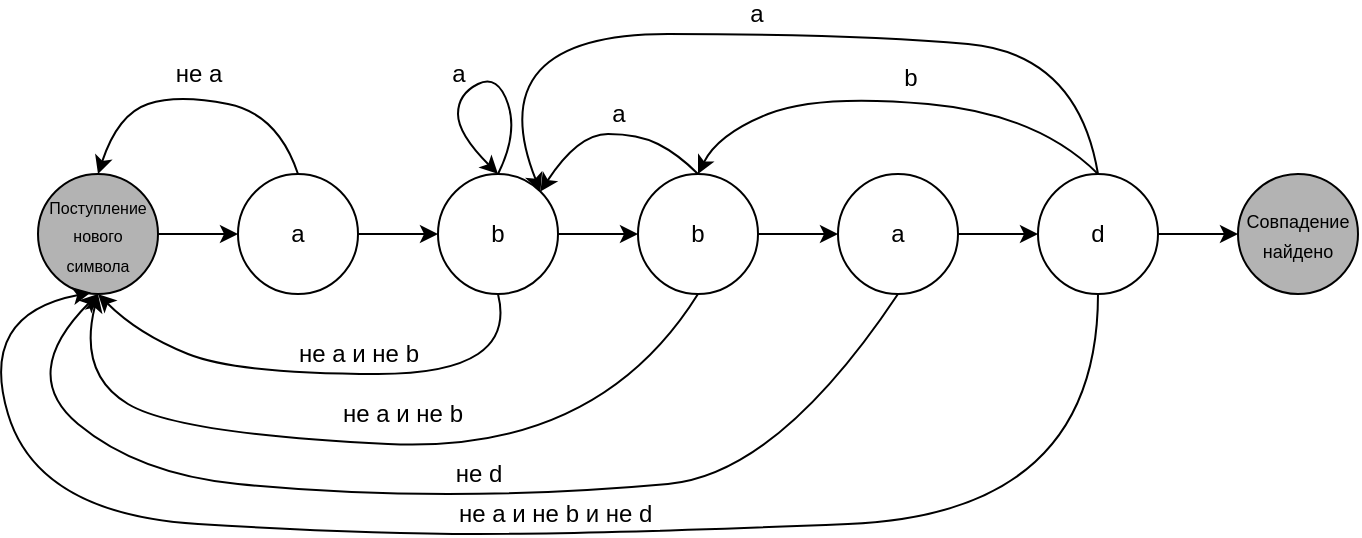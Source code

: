 <mxfile version="11.3.0" type="device" pages="2"><diagram id="tCJ_8_Zqfe4ubAILmlm9" name="Page-1"><mxGraphModel dx="805" dy="1543" grid="1" gridSize="10" guides="1" tooltips="1" connect="1" arrows="1" fold="1" page="1" pageScale="1" pageWidth="850" pageHeight="1100" math="0" shadow="0"><root><mxCell id="0"/><mxCell id="1" parent="0"/><mxCell id="I7-HyOups4w1cCX8c632-10" style="edgeStyle=orthogonalEdgeStyle;rounded=0;orthogonalLoop=1;jettySize=auto;html=1;entryX=0;entryY=0.5;entryDx=0;entryDy=0;" edge="1" parent="1" source="I7-HyOups4w1cCX8c632-3" target="I7-HyOups4w1cCX8c632-4"><mxGeometry relative="1" as="geometry"/></mxCell><mxCell id="I7-HyOups4w1cCX8c632-3" value="&lt;font style=&quot;font-size: 8px&quot;&gt;Поступление&lt;br&gt;нового&lt;br&gt;символа&lt;/font&gt;" style="ellipse;whiteSpace=wrap;html=1;aspect=fixed;fillColor=#B3B3B3;" vertex="1" parent="1"><mxGeometry x="40" y="40" width="60" height="60" as="geometry"/></mxCell><mxCell id="I7-HyOups4w1cCX8c632-11" style="edgeStyle=orthogonalEdgeStyle;rounded=0;orthogonalLoop=1;jettySize=auto;html=1;entryX=0;entryY=0.5;entryDx=0;entryDy=0;" edge="1" parent="1" source="I7-HyOups4w1cCX8c632-4" target="I7-HyOups4w1cCX8c632-5"><mxGeometry relative="1" as="geometry"/></mxCell><mxCell id="I7-HyOups4w1cCX8c632-4" value="a" style="ellipse;whiteSpace=wrap;html=1;aspect=fixed;" vertex="1" parent="1"><mxGeometry x="140" y="40" width="60" height="60" as="geometry"/></mxCell><mxCell id="I7-HyOups4w1cCX8c632-12" style="edgeStyle=orthogonalEdgeStyle;rounded=0;orthogonalLoop=1;jettySize=auto;html=1;entryX=0;entryY=0.5;entryDx=0;entryDy=0;" edge="1" parent="1" source="I7-HyOups4w1cCX8c632-5" target="I7-HyOups4w1cCX8c632-6"><mxGeometry relative="1" as="geometry"/></mxCell><mxCell id="I7-HyOups4w1cCX8c632-5" value="b" style="ellipse;whiteSpace=wrap;html=1;aspect=fixed;" vertex="1" parent="1"><mxGeometry x="240" y="40" width="60" height="60" as="geometry"/></mxCell><mxCell id="I7-HyOups4w1cCX8c632-13" style="edgeStyle=orthogonalEdgeStyle;rounded=0;orthogonalLoop=1;jettySize=auto;html=1;entryX=0;entryY=0.5;entryDx=0;entryDy=0;" edge="1" parent="1" source="I7-HyOups4w1cCX8c632-6" target="I7-HyOups4w1cCX8c632-7"><mxGeometry relative="1" as="geometry"/></mxCell><mxCell id="I7-HyOups4w1cCX8c632-6" value="b" style="ellipse;whiteSpace=wrap;html=1;aspect=fixed;" vertex="1" parent="1"><mxGeometry x="340" y="40" width="60" height="60" as="geometry"/></mxCell><mxCell id="I7-HyOups4w1cCX8c632-14" style="edgeStyle=orthogonalEdgeStyle;rounded=0;orthogonalLoop=1;jettySize=auto;html=1;entryX=0;entryY=0.5;entryDx=0;entryDy=0;" edge="1" parent="1" source="I7-HyOups4w1cCX8c632-7" target="I7-HyOups4w1cCX8c632-8"><mxGeometry relative="1" as="geometry"/></mxCell><mxCell id="I7-HyOups4w1cCX8c632-7" value="a" style="ellipse;whiteSpace=wrap;html=1;aspect=fixed;" vertex="1" parent="1"><mxGeometry x="440" y="40" width="60" height="60" as="geometry"/></mxCell><mxCell id="I7-HyOups4w1cCX8c632-15" style="edgeStyle=orthogonalEdgeStyle;rounded=0;orthogonalLoop=1;jettySize=auto;html=1;entryX=0;entryY=0.5;entryDx=0;entryDy=0;" edge="1" parent="1" source="I7-HyOups4w1cCX8c632-8" target="I7-HyOups4w1cCX8c632-9"><mxGeometry relative="1" as="geometry"/></mxCell><mxCell id="I7-HyOups4w1cCX8c632-8" value="d" style="ellipse;whiteSpace=wrap;html=1;aspect=fixed;" vertex="1" parent="1"><mxGeometry x="540" y="40" width="60" height="60" as="geometry"/></mxCell><mxCell id="I7-HyOups4w1cCX8c632-9" value="&lt;font style=&quot;font-size: 9px&quot;&gt;Совпадение&lt;br&gt;найдено&lt;/font&gt;" style="ellipse;whiteSpace=wrap;html=1;aspect=fixed;fillColor=#B3B3B3;" vertex="1" parent="1"><mxGeometry x="640" y="40" width="60" height="60" as="geometry"/></mxCell><mxCell id="I7-HyOups4w1cCX8c632-16" value="" style="curved=1;endArrow=classic;html=1;exitX=0.5;exitY=0;exitDx=0;exitDy=0;entryX=0.5;entryY=0;entryDx=0;entryDy=0;" edge="1" parent="1" source="I7-HyOups4w1cCX8c632-4" target="I7-HyOups4w1cCX8c632-3"><mxGeometry width="50" height="50" relative="1" as="geometry"><mxPoint x="40" y="170" as="sourcePoint"/><mxPoint x="90" y="120" as="targetPoint"/><Array as="points"><mxPoint x="160" y="10"/><mxPoint x="110"/><mxPoint x="80" y="10"/></Array></mxGeometry></mxCell><mxCell id="I7-HyOups4w1cCX8c632-17" value="не a" style="text;html=1;resizable=0;points=[];align=center;verticalAlign=middle;labelBackgroundColor=#ffffff;" vertex="1" connectable="0" parent="I7-HyOups4w1cCX8c632-16"><mxGeometry x="-0.063" y="-1" relative="1" as="geometry"><mxPoint x="-4" y="-12" as="offset"/></mxGeometry></mxCell><mxCell id="I7-HyOups4w1cCX8c632-18" value="" style="curved=1;endArrow=classic;html=1;exitX=0.5;exitY=0;exitDx=0;exitDy=0;" edge="1" parent="1" source="I7-HyOups4w1cCX8c632-5"><mxGeometry width="50" height="50" relative="1" as="geometry"><mxPoint x="300" y="30" as="sourcePoint"/><mxPoint x="270" y="40" as="targetPoint"/><Array as="points"><mxPoint x="280" y="20"/><mxPoint x="270" y="-10"/><mxPoint x="250"/><mxPoint x="250" y="20"/></Array></mxGeometry></mxCell><mxCell id="I7-HyOups4w1cCX8c632-19" value="a" style="text;html=1;resizable=0;points=[];align=center;verticalAlign=middle;labelBackgroundColor=#ffffff;" vertex="1" connectable="0" parent="I7-HyOups4w1cCX8c632-18"><mxGeometry x="-0.063" y="-1" relative="1" as="geometry"><mxPoint x="-15.5" y="-1" as="offset"/></mxGeometry></mxCell><mxCell id="I7-HyOups4w1cCX8c632-20" value="" style="curved=1;endArrow=classic;html=1;exitX=0.5;exitY=1;exitDx=0;exitDy=0;entryX=0.5;entryY=1;entryDx=0;entryDy=0;" edge="1" parent="1" source="I7-HyOups4w1cCX8c632-5" target="I7-HyOups4w1cCX8c632-3"><mxGeometry width="50" height="50" relative="1" as="geometry"><mxPoint x="180" y="50" as="sourcePoint"/><mxPoint x="80" y="50" as="targetPoint"/><Array as="points"><mxPoint x="280" y="140"/><mxPoint x="140" y="140"/><mxPoint x="90" y="120"/></Array></mxGeometry></mxCell><mxCell id="I7-HyOups4w1cCX8c632-21" value="не a и не b" style="text;html=1;resizable=0;points=[];align=center;verticalAlign=middle;labelBackgroundColor=#ffffff;" vertex="1" connectable="0" parent="I7-HyOups4w1cCX8c632-20"><mxGeometry x="-0.063" y="-1" relative="1" as="geometry"><mxPoint x="2" y="-9" as="offset"/></mxGeometry></mxCell><mxCell id="I7-HyOups4w1cCX8c632-23" value="" style="curved=1;endArrow=classic;html=1;entryX=0.5;entryY=1;entryDx=0;entryDy=0;exitX=0.5;exitY=1;exitDx=0;exitDy=0;" edge="1" parent="1" source="I7-HyOups4w1cCX8c632-6" target="I7-HyOups4w1cCX8c632-3"><mxGeometry width="50" height="50" relative="1" as="geometry"><mxPoint x="366" y="100" as="sourcePoint"/><mxPoint x="80" y="110" as="targetPoint"/><Array as="points"><mxPoint x="320" y="180"/><mxPoint x="110" y="170"/><mxPoint x="60" y="140"/></Array></mxGeometry></mxCell><mxCell id="I7-HyOups4w1cCX8c632-24" value="не a и не b" style="text;html=1;resizable=0;points=[];align=center;verticalAlign=middle;labelBackgroundColor=#ffffff;" vertex="1" connectable="0" parent="I7-HyOups4w1cCX8c632-23"><mxGeometry x="-0.063" y="-1" relative="1" as="geometry"><mxPoint x="-3" y="-14.5" as="offset"/></mxGeometry></mxCell><mxCell id="I7-HyOups4w1cCX8c632-25" value="" style="curved=1;endArrow=classic;html=1;exitX=0.5;exitY=0;exitDx=0;exitDy=0;entryX=1;entryY=0;entryDx=0;entryDy=0;" edge="1" parent="1" source="I7-HyOups4w1cCX8c632-6" target="I7-HyOups4w1cCX8c632-5"><mxGeometry width="50" height="50" relative="1" as="geometry"><mxPoint x="380" y="50" as="sourcePoint"/><mxPoint x="280" y="50" as="targetPoint"/><Array as="points"><mxPoint x="360" y="30"/><mxPoint x="340" y="20"/><mxPoint x="310" y="20"/></Array></mxGeometry></mxCell><mxCell id="I7-HyOups4w1cCX8c632-26" value="a" style="text;html=1;resizable=0;points=[];align=center;verticalAlign=middle;labelBackgroundColor=#ffffff;" vertex="1" connectable="0" parent="I7-HyOups4w1cCX8c632-25"><mxGeometry x="-0.063" y="-1" relative="1" as="geometry"><mxPoint x="0.5" y="-9" as="offset"/></mxGeometry></mxCell><mxCell id="I7-HyOups4w1cCX8c632-27" value="" style="curved=1;endArrow=classic;html=1;entryX=0.5;entryY=1;entryDx=0;entryDy=0;exitX=0.5;exitY=1;exitDx=0;exitDy=0;" edge="1" parent="1" source="I7-HyOups4w1cCX8c632-7" target="I7-HyOups4w1cCX8c632-3"><mxGeometry width="50" height="50" relative="1" as="geometry"><mxPoint x="380" y="110" as="sourcePoint"/><mxPoint x="80" y="110" as="targetPoint"/><Array as="points"><mxPoint x="410" y="190"/><mxPoint x="300" y="200"/><mxPoint x="190" y="200"/><mxPoint x="90" y="190"/><mxPoint x="30" y="140"/></Array></mxGeometry></mxCell><mxCell id="I7-HyOups4w1cCX8c632-28" value="не d" style="text;html=1;resizable=0;points=[];align=center;verticalAlign=middle;labelBackgroundColor=#ffffff;" vertex="1" connectable="0" parent="I7-HyOups4w1cCX8c632-27"><mxGeometry x="-0.063" y="-1" relative="1" as="geometry"><mxPoint x="5.5" y="-9" as="offset"/></mxGeometry></mxCell><mxCell id="I7-HyOups4w1cCX8c632-29" value="" style="curved=1;endArrow=classic;html=1;exitX=0.5;exitY=0;exitDx=0;exitDy=0;entryX=0.5;entryY=0;entryDx=0;entryDy=0;" edge="1" parent="1" source="I7-HyOups4w1cCX8c632-8" target="I7-HyOups4w1cCX8c632-6"><mxGeometry width="50" height="50" relative="1" as="geometry"><mxPoint x="380" y="50" as="sourcePoint"/><mxPoint x="301.213" y="58.787" as="targetPoint"/><Array as="points"><mxPoint x="540" y="10"/><mxPoint x="430"/><mxPoint x="380" y="20"/></Array></mxGeometry></mxCell><mxCell id="I7-HyOups4w1cCX8c632-30" value="b" style="text;html=1;resizable=0;points=[];align=center;verticalAlign=middle;labelBackgroundColor=#ffffff;" vertex="1" connectable="0" parent="I7-HyOups4w1cCX8c632-29"><mxGeometry x="-0.063" y="-1" relative="1" as="geometry"><mxPoint x="0.5" y="-11.5" as="offset"/></mxGeometry></mxCell><mxCell id="I7-HyOups4w1cCX8c632-32" value="" style="curved=1;endArrow=classic;html=1;exitX=0.5;exitY=0;exitDx=0;exitDy=0;entryX=1;entryY=0;entryDx=0;entryDy=0;" edge="1" parent="1" source="I7-HyOups4w1cCX8c632-8" target="I7-HyOups4w1cCX8c632-5"><mxGeometry width="50" height="50" relative="1" as="geometry"><mxPoint x="590" y="10" as="sourcePoint"/><mxPoint x="390" y="10" as="targetPoint"/><Array as="points"><mxPoint x="560" y="-20"/><mxPoint x="450" y="-30"/><mxPoint x="260" y="-30"/></Array></mxGeometry></mxCell><mxCell id="I7-HyOups4w1cCX8c632-33" value="a" style="text;html=1;resizable=0;points=[];align=center;verticalAlign=middle;labelBackgroundColor=#ffffff;" vertex="1" connectable="0" parent="I7-HyOups4w1cCX8c632-32"><mxGeometry x="-0.063" y="-1" relative="1" as="geometry"><mxPoint x="-14" y="-9" as="offset"/></mxGeometry></mxCell><mxCell id="I7-HyOups4w1cCX8c632-34" value="" style="curved=1;endArrow=classic;html=1;exitX=0.5;exitY=1;exitDx=0;exitDy=0;entryX=0.44;entryY=0.988;entryDx=0;entryDy=0;entryPerimeter=0;" edge="1" parent="1" source="I7-HyOups4w1cCX8c632-8" target="I7-HyOups4w1cCX8c632-3"><mxGeometry width="50" height="50" relative="1" as="geometry"><mxPoint x="480" y="110" as="sourcePoint"/><mxPoint x="60" y="100" as="targetPoint"/><Array as="points"><mxPoint x="570" y="210"/><mxPoint x="320" y="220"/><mxPoint x="200" y="220"/><mxPoint x="40" y="210"/><mxPoint x="10" y="110"/></Array></mxGeometry></mxCell><mxCell id="I7-HyOups4w1cCX8c632-35" value="не a и не b и не d&amp;nbsp;" style="text;html=1;resizable=0;points=[];align=center;verticalAlign=middle;labelBackgroundColor=#ffffff;" vertex="1" connectable="0" parent="I7-HyOups4w1cCX8c632-34"><mxGeometry x="-0.063" y="-1" relative="1" as="geometry"><mxPoint x="-4.5" y="-9" as="offset"/></mxGeometry></mxCell></root></mxGraphModel></diagram><diagram id="4YwbAf-3lqYGTaLD0Y4h" name="Page-2"><mxGraphModel dx="971" dy="1634" grid="1" gridSize="10" guides="1" tooltips="1" connect="1" arrows="1" fold="1" page="1" pageScale="1" pageWidth="850" pageHeight="1100" math="0" shadow="0"><root><mxCell id="Jz_dBkLMXeXpoKsdbdjP-0"/><mxCell id="Jz_dBkLMXeXpoKsdbdjP-1" parent="Jz_dBkLMXeXpoKsdbdjP-0"/><mxCell id="Jz_dBkLMXeXpoKsdbdjP-2" style="edgeStyle=orthogonalEdgeStyle;rounded=0;orthogonalLoop=1;jettySize=auto;html=1;entryX=0;entryY=0.5;entryDx=0;entryDy=0;" edge="1" parent="Jz_dBkLMXeXpoKsdbdjP-1" source="Jz_dBkLMXeXpoKsdbdjP-3" target="Jz_dBkLMXeXpoKsdbdjP-5"><mxGeometry relative="1" as="geometry"/></mxCell><mxCell id="Jz_dBkLMXeXpoKsdbdjP-3" value="&lt;font style=&quot;font-size: 8px&quot;&gt;Поступление&lt;br&gt;нового&lt;br&gt;символа&lt;/font&gt;" style="ellipse;whiteSpace=wrap;html=1;aspect=fixed;fillColor=#B3B3B3;" vertex="1" parent="Jz_dBkLMXeXpoKsdbdjP-1"><mxGeometry x="40" y="40" width="60" height="60" as="geometry"/></mxCell><mxCell id="Jz_dBkLMXeXpoKsdbdjP-4" style="edgeStyle=orthogonalEdgeStyle;rounded=0;orthogonalLoop=1;jettySize=auto;html=1;entryX=0;entryY=0.5;entryDx=0;entryDy=0;" edge="1" parent="Jz_dBkLMXeXpoKsdbdjP-1" source="Jz_dBkLMXeXpoKsdbdjP-5" target="Jz_dBkLMXeXpoKsdbdjP-7"><mxGeometry relative="1" as="geometry"/></mxCell><mxCell id="Jz_dBkLMXeXpoKsdbdjP-5" value="d" style="ellipse;whiteSpace=wrap;html=1;aspect=fixed;" vertex="1" parent="Jz_dBkLMXeXpoKsdbdjP-1"><mxGeometry x="140" y="40" width="60" height="60" as="geometry"/></mxCell><mxCell id="Jz_dBkLMXeXpoKsdbdjP-6" style="edgeStyle=orthogonalEdgeStyle;rounded=0;orthogonalLoop=1;jettySize=auto;html=1;entryX=0;entryY=0.5;entryDx=0;entryDy=0;" edge="1" parent="Jz_dBkLMXeXpoKsdbdjP-1" source="Jz_dBkLMXeXpoKsdbdjP-7" target="Jz_dBkLMXeXpoKsdbdjP-9"><mxGeometry relative="1" as="geometry"/></mxCell><mxCell id="Jz_dBkLMXeXpoKsdbdjP-7" value="a" style="ellipse;whiteSpace=wrap;html=1;aspect=fixed;" vertex="1" parent="Jz_dBkLMXeXpoKsdbdjP-1"><mxGeometry x="240" y="40" width="60" height="60" as="geometry"/></mxCell><mxCell id="Jz_dBkLMXeXpoKsdbdjP-8" style="edgeStyle=orthogonalEdgeStyle;rounded=0;orthogonalLoop=1;jettySize=auto;html=1;entryX=0;entryY=0.5;entryDx=0;entryDy=0;" edge="1" parent="Jz_dBkLMXeXpoKsdbdjP-1" source="Jz_dBkLMXeXpoKsdbdjP-9" target="Jz_dBkLMXeXpoKsdbdjP-11"><mxGeometry relative="1" as="geometry"/></mxCell><mxCell id="Jz_dBkLMXeXpoKsdbdjP-9" value="b" style="ellipse;whiteSpace=wrap;html=1;aspect=fixed;" vertex="1" parent="Jz_dBkLMXeXpoKsdbdjP-1"><mxGeometry x="340" y="40" width="60" height="60" as="geometry"/></mxCell><mxCell id="Jz_dBkLMXeXpoKsdbdjP-10" style="edgeStyle=orthogonalEdgeStyle;rounded=0;orthogonalLoop=1;jettySize=auto;html=1;entryX=0;entryY=0.5;entryDx=0;entryDy=0;" edge="1" parent="Jz_dBkLMXeXpoKsdbdjP-1" source="Jz_dBkLMXeXpoKsdbdjP-11" target="Jz_dBkLMXeXpoKsdbdjP-13"><mxGeometry relative="1" as="geometry"/></mxCell><mxCell id="Jz_dBkLMXeXpoKsdbdjP-11" value="b" style="ellipse;whiteSpace=wrap;html=1;aspect=fixed;" vertex="1" parent="Jz_dBkLMXeXpoKsdbdjP-1"><mxGeometry x="440" y="40" width="60" height="60" as="geometry"/></mxCell><mxCell id="Jz_dBkLMXeXpoKsdbdjP-12" style="edgeStyle=orthogonalEdgeStyle;rounded=0;orthogonalLoop=1;jettySize=auto;html=1;entryX=0;entryY=0.5;entryDx=0;entryDy=0;" edge="1" parent="Jz_dBkLMXeXpoKsdbdjP-1" source="Jz_dBkLMXeXpoKsdbdjP-13" target="Jz_dBkLMXeXpoKsdbdjP-14"><mxGeometry relative="1" as="geometry"/></mxCell><mxCell id="Jz_dBkLMXeXpoKsdbdjP-13" value="a" style="ellipse;whiteSpace=wrap;html=1;aspect=fixed;" vertex="1" parent="Jz_dBkLMXeXpoKsdbdjP-1"><mxGeometry x="540" y="40" width="60" height="60" as="geometry"/></mxCell><mxCell id="Jz_dBkLMXeXpoKsdbdjP-14" value="&lt;font style=&quot;font-size: 9px&quot;&gt;Совпадение&lt;br&gt;найдено&lt;/font&gt;" style="ellipse;whiteSpace=wrap;html=1;aspect=fixed;fillColor=#B3B3B3;" vertex="1" parent="Jz_dBkLMXeXpoKsdbdjP-1"><mxGeometry x="640" y="40" width="60" height="60" as="geometry"/></mxCell><mxCell id="NKokBoRLfNcC0_0Hoi8O-0" value="" style="curved=1;endArrow=classic;html=1;exitX=0.5;exitY=0;exitDx=0;exitDy=0;entryX=0.5;entryY=0;entryDx=0;entryDy=0;" edge="1" parent="Jz_dBkLMXeXpoKsdbdjP-1"><mxGeometry width="50" height="50" relative="1" as="geometry"><mxPoint x="170" y="40" as="sourcePoint"/><mxPoint x="70" y="40" as="targetPoint"/><Array as="points"><mxPoint x="160" y="10"/><mxPoint x="110"/><mxPoint x="80" y="10"/></Array></mxGeometry></mxCell><mxCell id="NKokBoRLfNcC0_0Hoi8O-1" value="не d" style="text;html=1;resizable=0;points=[];align=center;verticalAlign=middle;labelBackgroundColor=#ffffff;" vertex="1" connectable="0" parent="NKokBoRLfNcC0_0Hoi8O-0"><mxGeometry x="-0.063" y="-1" relative="1" as="geometry"><mxPoint x="-4" y="-12" as="offset"/></mxGeometry></mxCell><mxCell id="1x1ivXNce9mdnCUPCgOw-0" value="" style="curved=1;endArrow=classic;html=1;exitX=0.5;exitY=0;exitDx=0;exitDy=0;" edge="1" parent="Jz_dBkLMXeXpoKsdbdjP-1"><mxGeometry width="50" height="50" relative="1" as="geometry"><mxPoint x="270" y="40" as="sourcePoint"/><mxPoint x="270" y="40" as="targetPoint"/><Array as="points"><mxPoint x="280" y="20"/><mxPoint x="270" y="-10"/><mxPoint x="250"/><mxPoint x="250" y="20"/></Array></mxGeometry></mxCell><mxCell id="1x1ivXNce9mdnCUPCgOw-1" value="d" style="text;html=1;resizable=0;points=[];align=center;verticalAlign=middle;labelBackgroundColor=#ffffff;" vertex="1" connectable="0" parent="1x1ivXNce9mdnCUPCgOw-0"><mxGeometry x="-0.063" y="-1" relative="1" as="geometry"><mxPoint x="-15.5" y="-1" as="offset"/></mxGeometry></mxCell><mxCell id="cBMq5-jMbdhxu66aDwYB-0" value="" style="curved=1;endArrow=classic;html=1;exitX=0.5;exitY=1;exitDx=0;exitDy=0;entryX=0.5;entryY=1;entryDx=0;entryDy=0;" edge="1" parent="Jz_dBkLMXeXpoKsdbdjP-1"><mxGeometry width="50" height="50" relative="1" as="geometry"><mxPoint x="270" y="100" as="sourcePoint"/><mxPoint x="70" y="100" as="targetPoint"/><Array as="points"><mxPoint x="280" y="140"/><mxPoint x="140" y="140"/><mxPoint x="90" y="120"/></Array></mxGeometry></mxCell><mxCell id="cBMq5-jMbdhxu66aDwYB-1" value="не b и не d" style="text;html=1;resizable=0;points=[];align=center;verticalAlign=middle;labelBackgroundColor=#ffffff;" vertex="1" connectable="0" parent="cBMq5-jMbdhxu66aDwYB-0"><mxGeometry x="-0.063" y="-1" relative="1" as="geometry"><mxPoint x="2" y="-9" as="offset"/></mxGeometry></mxCell><mxCell id="4-qXlk-d2trXsvZyU9h1-0" value="" style="curved=1;endArrow=classic;html=1;exitX=0.5;exitY=0;exitDx=0;exitDy=0;entryX=1;entryY=0;entryDx=0;entryDy=0;" edge="1" parent="Jz_dBkLMXeXpoKsdbdjP-1"><mxGeometry width="50" height="50" relative="1" as="geometry"><mxPoint x="370" y="40" as="sourcePoint"/><mxPoint x="291.213" y="48.787" as="targetPoint"/><Array as="points"><mxPoint x="360" y="30"/><mxPoint x="340" y="20"/><mxPoint x="310" y="20"/></Array></mxGeometry></mxCell><mxCell id="4-qXlk-d2trXsvZyU9h1-1" value="d" style="text;html=1;resizable=0;points=[];align=center;verticalAlign=middle;labelBackgroundColor=#ffffff;" vertex="1" connectable="0" parent="4-qXlk-d2trXsvZyU9h1-0"><mxGeometry x="-0.063" y="-1" relative="1" as="geometry"><mxPoint x="0.5" y="-9" as="offset"/></mxGeometry></mxCell><mxCell id="-pYWYRcai1izPGbdepGR-0" value="" style="curved=1;endArrow=classic;html=1;entryX=0.5;entryY=1;entryDx=0;entryDy=0;exitX=0.5;exitY=1;exitDx=0;exitDy=0;" edge="1" parent="Jz_dBkLMXeXpoKsdbdjP-1"><mxGeometry width="50" height="50" relative="1" as="geometry"><mxPoint x="370" y="100" as="sourcePoint"/><mxPoint x="70" y="100" as="targetPoint"/><Array as="points"><mxPoint x="320" y="180"/><mxPoint x="110" y="170"/><mxPoint x="60" y="140"/></Array></mxGeometry></mxCell><mxCell id="-pYWYRcai1izPGbdepGR-1" value="не b и не d" style="text;html=1;resizable=0;points=[];align=center;verticalAlign=middle;labelBackgroundColor=#ffffff;" vertex="1" connectable="0" parent="-pYWYRcai1izPGbdepGR-0"><mxGeometry x="-0.063" y="-1" relative="1" as="geometry"><mxPoint x="-3" y="-14.5" as="offset"/></mxGeometry></mxCell><mxCell id="mZG9IH38BAkOYOIMEjB3-0" value="" style="curved=1;endArrow=classic;html=1;exitX=0.5;exitY=0;exitDx=0;exitDy=0;entryX=1;entryY=0;entryDx=0;entryDy=0;" edge="1" parent="Jz_dBkLMXeXpoKsdbdjP-1" source="Jz_dBkLMXeXpoKsdbdjP-11" target="Jz_dBkLMXeXpoKsdbdjP-7"><mxGeometry width="50" height="50" relative="1" as="geometry"><mxPoint x="380" y="50.0" as="sourcePoint"/><mxPoint x="301.213" y="58.787" as="targetPoint"/><Array as="points"><mxPoint x="450"/><mxPoint x="400" y="-10"/><mxPoint x="320" y="-10"/><mxPoint x="291" y="10"/></Array></mxGeometry></mxCell><mxCell id="mZG9IH38BAkOYOIMEjB3-1" value="d" style="text;html=1;resizable=0;points=[];align=center;verticalAlign=middle;labelBackgroundColor=#ffffff;" vertex="1" connectable="0" parent="mZG9IH38BAkOYOIMEjB3-0"><mxGeometry x="-0.063" y="-1" relative="1" as="geometry"><mxPoint x="0.5" y="-9" as="offset"/></mxGeometry></mxCell><mxCell id="yFEQndp9M4s9zH19eGhA-0" value="" style="curved=1;endArrow=classic;html=1;entryX=0.5;entryY=1;entryDx=0;entryDy=0;exitX=0.5;exitY=1;exitDx=0;exitDy=0;" edge="1" parent="Jz_dBkLMXeXpoKsdbdjP-1"><mxGeometry width="50" height="50" relative="1" as="geometry"><mxPoint x="470" y="100" as="sourcePoint"/><mxPoint x="70" y="100" as="targetPoint"/><Array as="points"><mxPoint x="410" y="190"/><mxPoint x="300" y="200"/><mxPoint x="190" y="200"/><mxPoint x="90" y="190"/><mxPoint x="30" y="140"/></Array></mxGeometry></mxCell><mxCell id="yFEQndp9M4s9zH19eGhA-1" value="не a и не d" style="text;html=1;resizable=0;points=[];align=center;verticalAlign=middle;labelBackgroundColor=#ffffff;" vertex="1" connectable="0" parent="yFEQndp9M4s9zH19eGhA-0"><mxGeometry x="-0.063" y="-1" relative="1" as="geometry"><mxPoint x="5.5" y="-9" as="offset"/></mxGeometry></mxCell><mxCell id="NLXum-BwdSs5KtMbl5Xh-0" value="" style="curved=1;endArrow=classic;html=1;exitX=0.5;exitY=1;exitDx=0;exitDy=0;entryX=0.44;entryY=0.988;entryDx=0;entryDy=0;entryPerimeter=0;" edge="1" parent="Jz_dBkLMXeXpoKsdbdjP-1"><mxGeometry width="50" height="50" relative="1" as="geometry"><mxPoint x="570" y="100" as="sourcePoint"/><mxPoint x="66.4" y="99.28" as="targetPoint"/><Array as="points"><mxPoint x="570" y="210"/><mxPoint x="320" y="220"/><mxPoint x="200" y="220"/><mxPoint x="40" y="210"/><mxPoint x="10" y="110"/></Array></mxGeometry></mxCell><mxCell id="NLXum-BwdSs5KtMbl5Xh-1" value="не a и не d" style="text;html=1;resizable=0;points=[];align=center;verticalAlign=middle;labelBackgroundColor=#ffffff;" vertex="1" connectable="0" parent="NLXum-BwdSs5KtMbl5Xh-0"><mxGeometry x="-0.063" y="-1" relative="1" as="geometry"><mxPoint x="-4.5" y="-9" as="offset"/></mxGeometry></mxCell><mxCell id="_04a-24E572kclPbcLfk-0" value="" style="curved=1;endArrow=classic;html=1;exitX=0.5;exitY=0;exitDx=0;exitDy=0;entryX=1;entryY=0;entryDx=0;entryDy=0;" edge="1" parent="Jz_dBkLMXeXpoKsdbdjP-1"><mxGeometry width="50" height="50" relative="1" as="geometry"><mxPoint x="570" y="40" as="sourcePoint"/><mxPoint x="291.213" y="48.787" as="targetPoint"/><Array as="points"><mxPoint x="560" y="-20"/><mxPoint x="450" y="-30"/><mxPoint x="260" y="-30"/></Array></mxGeometry></mxCell><mxCell id="_04a-24E572kclPbcLfk-1" value="d" style="text;html=1;resizable=0;points=[];align=center;verticalAlign=middle;labelBackgroundColor=#ffffff;" vertex="1" connectable="0" parent="_04a-24E572kclPbcLfk-0"><mxGeometry x="-0.063" y="-1" relative="1" as="geometry"><mxPoint x="-14" y="-9" as="offset"/></mxGeometry></mxCell></root></mxGraphModel></diagram></mxfile>